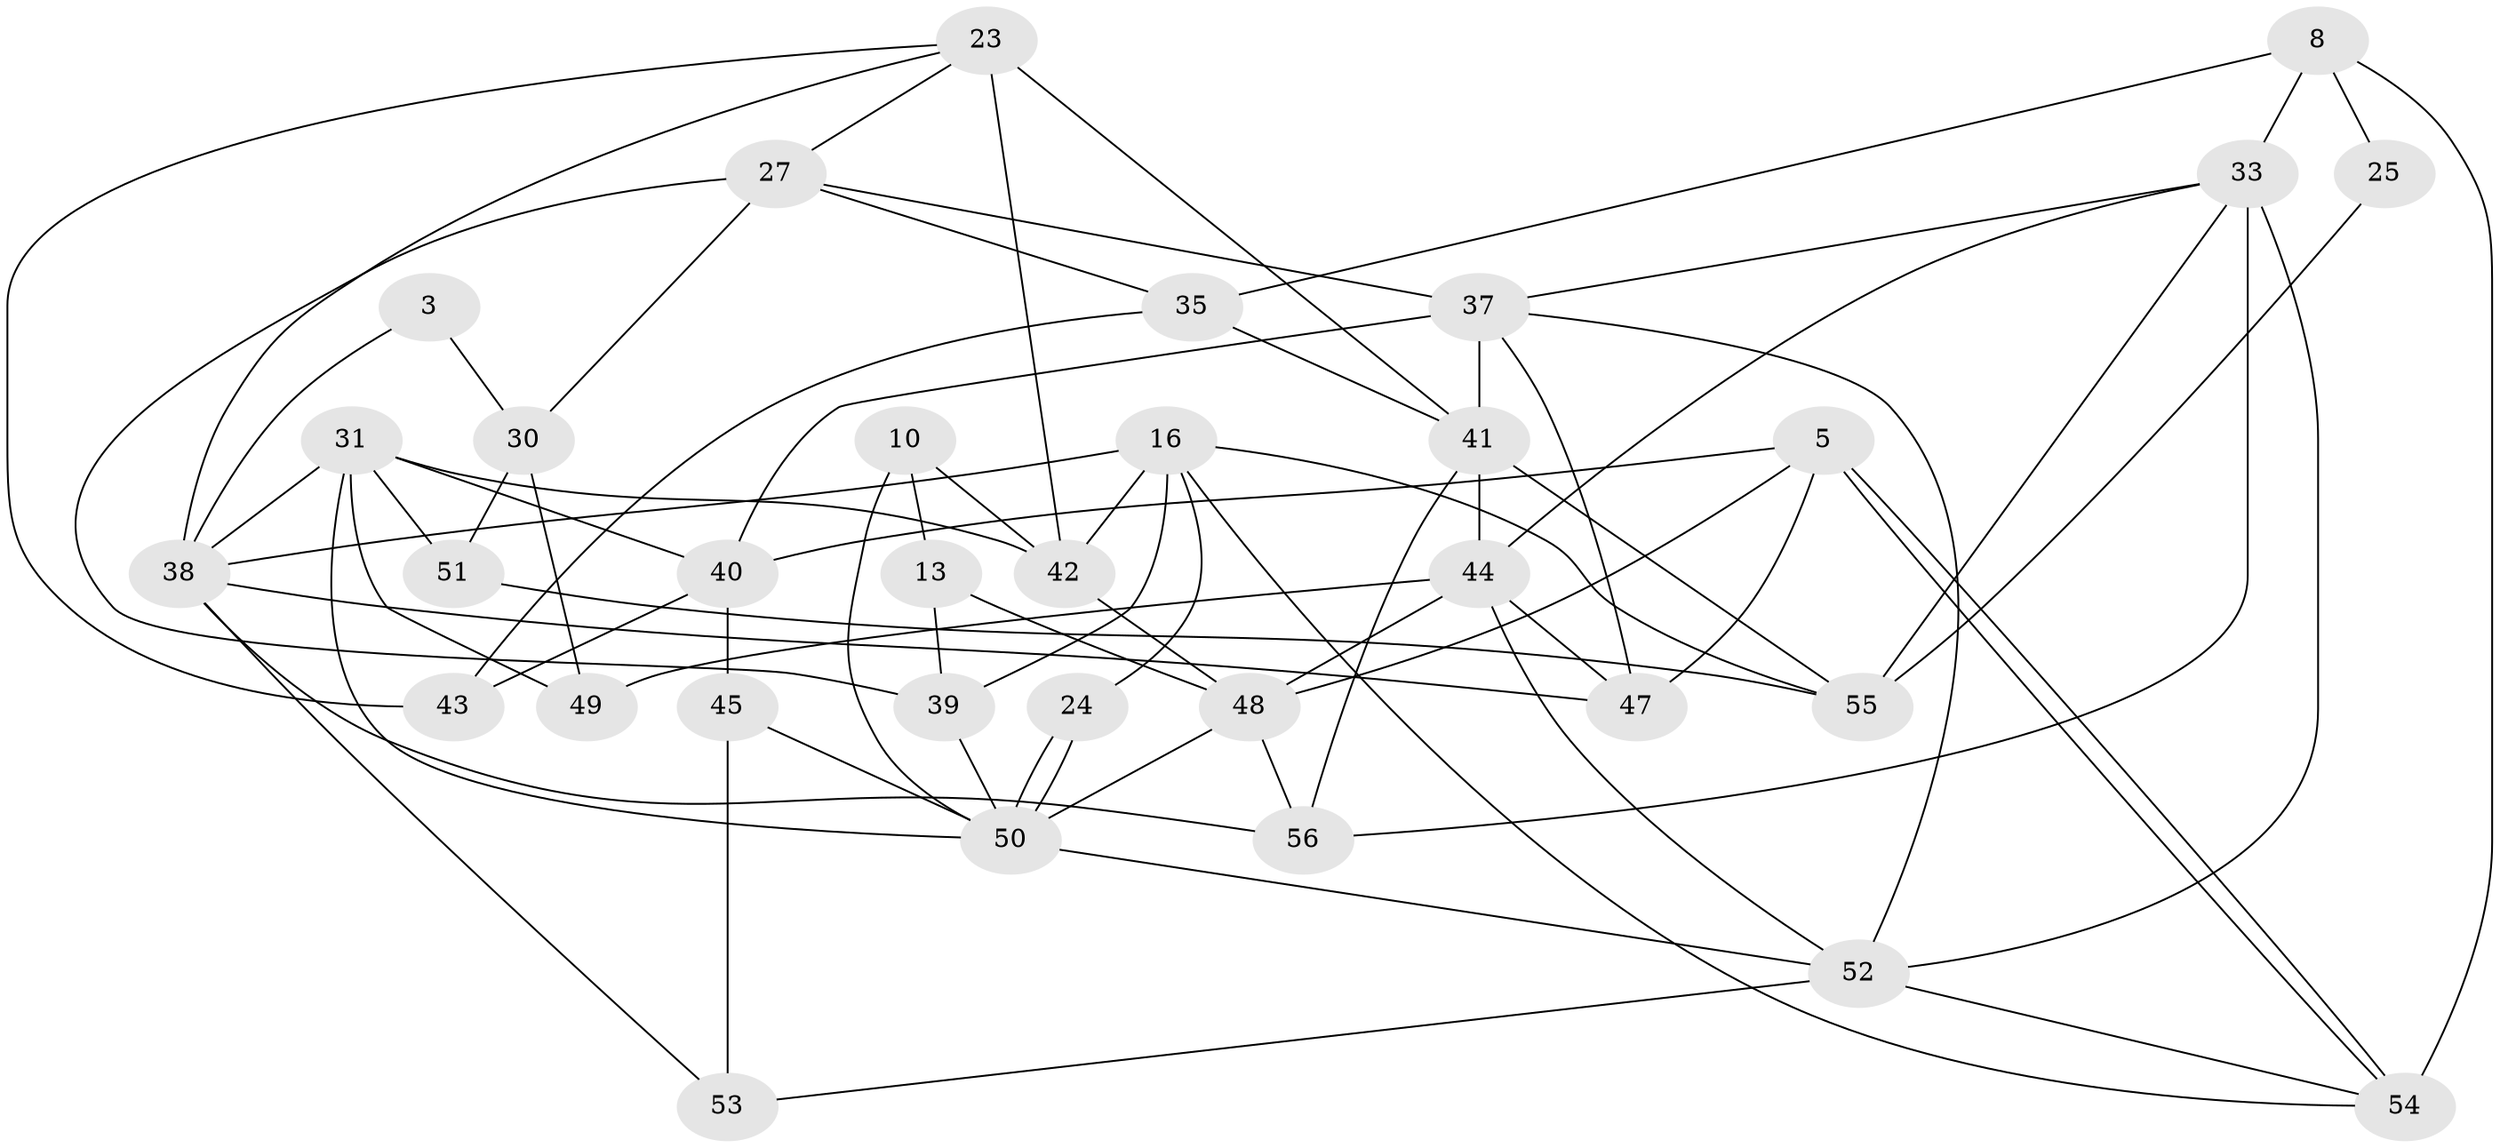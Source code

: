 // original degree distribution, {5: 0.21428571428571427, 4: 0.30357142857142855, 2: 0.07142857142857142, 3: 0.30357142857142855, 6: 0.08928571428571429, 7: 0.017857142857142856}
// Generated by graph-tools (version 1.1) at 2025/53/03/04/25 21:53:11]
// undirected, 33 vertices, 75 edges
graph export_dot {
graph [start="1"]
  node [color=gray90,style=filled];
  3;
  5;
  8;
  10;
  13;
  16 [super="+12"];
  23;
  24;
  25;
  27 [super="+22"];
  30;
  31 [super="+7+21"];
  33 [super="+29"];
  35;
  37 [super="+20"];
  38 [super="+17+9"];
  39;
  40 [super="+26"];
  41 [super="+19+15"];
  42 [super="+28"];
  43;
  44 [super="+32"];
  45;
  47;
  48 [super="+18"];
  49 [super="+36"];
  50 [super="+34"];
  51;
  52 [super="+46"];
  53;
  54;
  55 [super="+2"];
  56;
  3 -- 30;
  3 -- 38;
  5 -- 54;
  5 -- 54;
  5 -- 47;
  5 -- 48;
  5 -- 40;
  8 -- 54;
  8 -- 35;
  8 -- 25;
  8 -- 33;
  10 -- 13;
  10 -- 50 [weight=2];
  10 -- 42;
  13 -- 48;
  13 -- 39;
  16 -- 54;
  16 -- 24;
  16 -- 39 [weight=2];
  16 -- 42;
  16 -- 55;
  16 -- 38;
  23 -- 38;
  23 -- 41;
  23 -- 42 [weight=2];
  23 -- 43;
  23 -- 27;
  24 -- 50;
  24 -- 50;
  25 -- 55;
  27 -- 39;
  27 -- 30 [weight=2];
  27 -- 35;
  27 -- 37;
  30 -- 49 [weight=2];
  30 -- 51;
  31 -- 49;
  31 -- 42;
  31 -- 51;
  31 -- 40;
  31 -- 50;
  31 -- 38 [weight=2];
  33 -- 56 [weight=2];
  33 -- 44;
  33 -- 52 [weight=2];
  33 -- 37;
  33 -- 55;
  35 -- 43;
  35 -- 41;
  37 -- 52;
  37 -- 47;
  37 -- 41 [weight=2];
  37 -- 40;
  38 -- 56;
  38 -- 47;
  38 -- 53;
  39 -- 50;
  40 -- 43;
  40 -- 45;
  41 -- 56;
  41 -- 55;
  41 -- 44 [weight=2];
  42 -- 48;
  44 -- 48;
  44 -- 47;
  44 -- 49;
  44 -- 52 [weight=2];
  45 -- 53;
  45 -- 50;
  48 -- 56 [weight=2];
  48 -- 50 [weight=2];
  50 -- 52;
  51 -- 55;
  52 -- 53;
  52 -- 54;
}
